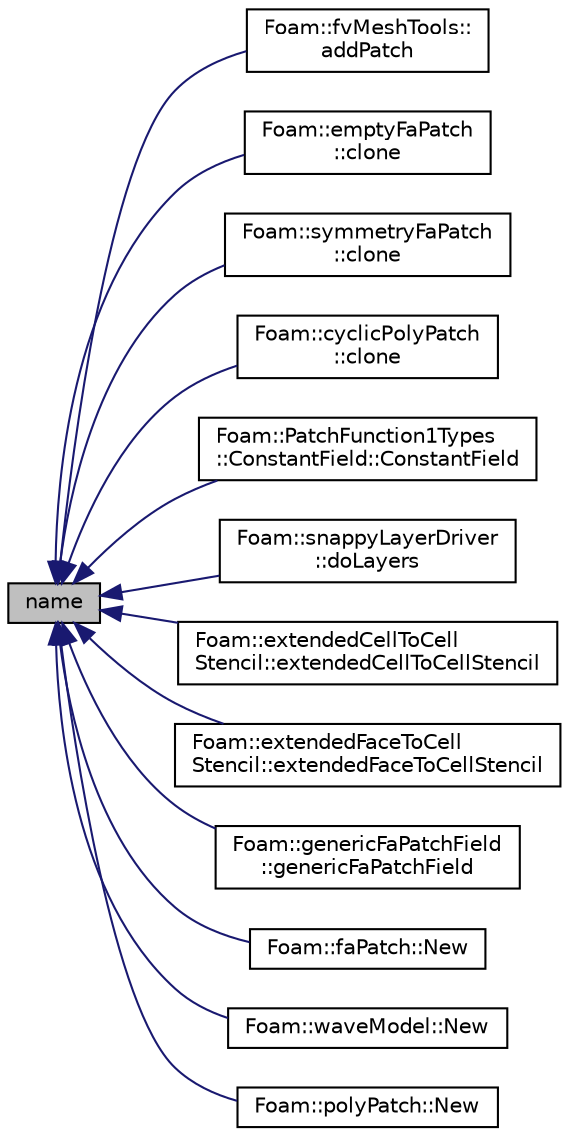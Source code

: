 digraph "name"
{
  bgcolor="transparent";
  edge [fontname="Helvetica",fontsize="10",labelfontname="Helvetica",labelfontsize="10"];
  node [fontname="Helvetica",fontsize="10",shape=record];
  rankdir="LR";
  Node1 [label="name",height=0.2,width=0.4,color="black", fillcolor="grey75", style="filled" fontcolor="black"];
  Node1 -> Node2 [dir="back",color="midnightblue",fontsize="10",style="solid",fontname="Helvetica"];
  Node2 [label="Foam::fvMeshTools::\laddPatch",height=0.2,width=0.4,color="black",URL="$classFoam_1_1fvMeshTools.html#a590f160ae7ad17fa6394045ac077b9bf",tooltip="Add patch. Inserts patch before all processor patches. "];
  Node1 -> Node3 [dir="back",color="midnightblue",fontsize="10",style="solid",fontname="Helvetica"];
  Node3 [label="Foam::emptyFaPatch\l::clone",height=0.2,width=0.4,color="black",URL="$classFoam_1_1emptyFaPatch.html#acf28576458a3884e420db21dcdbd09bd",tooltip="Construct and return a clone, resetting the edge list. "];
  Node1 -> Node4 [dir="back",color="midnightblue",fontsize="10",style="solid",fontname="Helvetica"];
  Node4 [label="Foam::symmetryFaPatch\l::clone",height=0.2,width=0.4,color="black",URL="$classFoam_1_1symmetryFaPatch.html#acf28576458a3884e420db21dcdbd09bd",tooltip="Construct and return a clone, resetting the edge list. "];
  Node1 -> Node5 [dir="back",color="midnightblue",fontsize="10",style="solid",fontname="Helvetica"];
  Node5 [label="Foam::cyclicPolyPatch\l::clone",height=0.2,width=0.4,color="black",URL="$classFoam_1_1cyclicPolyPatch.html#ab8ac97614cdfea53505e8e163abf004f",tooltip="Construct and return a clone, resetting the face list. "];
  Node1 -> Node6 [dir="back",color="midnightblue",fontsize="10",style="solid",fontname="Helvetica"];
  Node6 [label="Foam::PatchFunction1Types\l::ConstantField::ConstantField",height=0.2,width=0.4,color="black",URL="$classFoam_1_1PatchFunction1Types_1_1ConstantField.html#a9288867d0433084072d818f127b4c45a",tooltip="Construct from components. "];
  Node1 -> Node7 [dir="back",color="midnightblue",fontsize="10",style="solid",fontname="Helvetica"];
  Node7 [label="Foam::snappyLayerDriver\l::doLayers",height=0.2,width=0.4,color="black",URL="$classFoam_1_1snappyLayerDriver.html#ab5d22de610634a4b1d7160dc1fcbe731",tooltip="Add layers according to the dictionary settings. "];
  Node1 -> Node8 [dir="back",color="midnightblue",fontsize="10",style="solid",fontname="Helvetica"];
  Node8 [label="Foam::extendedCellToCell\lStencil::extendedCellToCellStencil",height=0.2,width=0.4,color="black",URL="$classFoam_1_1extendedCellToCellStencil.html#a8d6ebc776c41265c4fd45e05f0023e79",tooltip="Construct from mesh. "];
  Node1 -> Node9 [dir="back",color="midnightblue",fontsize="10",style="solid",fontname="Helvetica"];
  Node9 [label="Foam::extendedFaceToCell\lStencil::extendedFaceToCellStencil",height=0.2,width=0.4,color="black",URL="$classFoam_1_1extendedFaceToCellStencil.html#a90f7fb44e65d3534ce8bf1e65141a3e0",tooltip="Construct from mesh. "];
  Node1 -> Node10 [dir="back",color="midnightblue",fontsize="10",style="solid",fontname="Helvetica"];
  Node10 [label="Foam::genericFaPatchField\l::genericFaPatchField",height=0.2,width=0.4,color="black",URL="$classFoam_1_1genericFaPatchField.html#a06ea6f5b3305f23ef0bf9580e4d3d6db",tooltip="Construct from patch and internal field. "];
  Node1 -> Node11 [dir="back",color="midnightblue",fontsize="10",style="solid",fontname="Helvetica"];
  Node11 [label="Foam::faPatch::New",height=0.2,width=0.4,color="black",URL="$classFoam_1_1faPatch.html#a713db5955cd1fed9e6d4a5614760060a",tooltip="Return a pointer to a new patch created. "];
  Node1 -> Node12 [dir="back",color="midnightblue",fontsize="10",style="solid",fontname="Helvetica"];
  Node12 [label="Foam::waveModel::New",height=0.2,width=0.4,color="black",URL="$classFoam_1_1waveModel.html#a760b686c6b286663754d424361349971",tooltip="Return a reference to the selected wave model. "];
  Node1 -> Node13 [dir="back",color="midnightblue",fontsize="10",style="solid",fontname="Helvetica"];
  Node13 [label="Foam::polyPatch::New",height=0.2,width=0.4,color="black",URL="$classFoam_1_1polyPatch.html#a1741756fc2a2b6260b8086d1c4f57291",tooltip="Return a pointer to a new patch created on freestore from. "];
}
